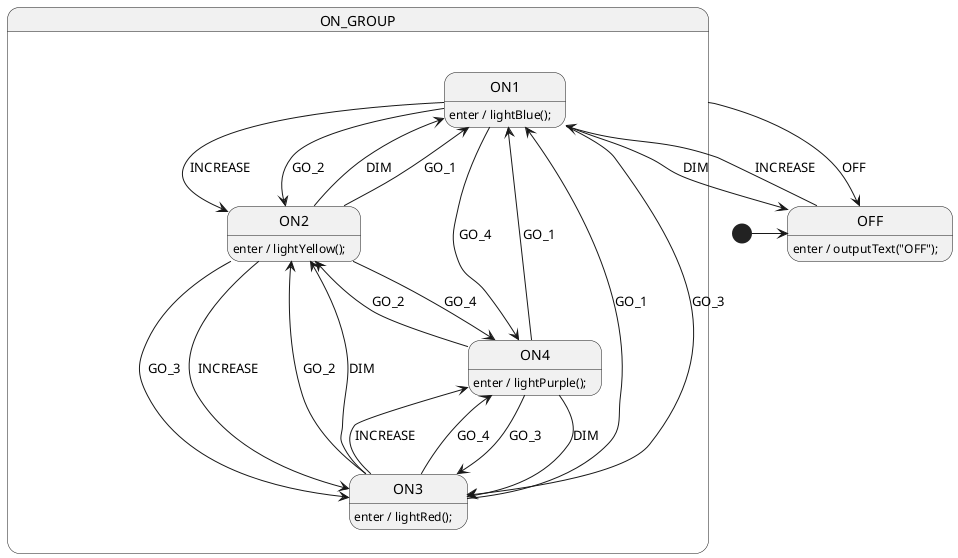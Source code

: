 @startuml NoAlias4

' //////////////////////// STATE ORGANIZATION ///////////////////////
' Note: StateSmith treats state names and events as case insensitive.
' More info: https://github.com/StateSmith/StateSmith/wiki/PlantUML

state OFF

state ON_GROUP<<on_style>> {
    state ON1
    state ON2
    state ON3
    state ON4
}

' ///////////////////////// STATE HANDLERS /////////////////////////
' Syntax: https://github.com/StateSmith/StateSmith/wiki/Behaviors

[*] -> OFF

OFF: enter / outputText("OFF");
OFF --> ON1 : INCREASE

ON_GROUP --> OFF : OFF

ON1: enter / lightBlue();
ON1 --> ON2 : INCREASE
ON1 --> OFF : DIM
ON1 --> ON2 : GO_2
ON1 --> ON3 : GO_3
ON1 --> ON4 : GO_4

ON2: enter / lightYellow();
ON2 --> ON3 : INCREASE
ON2 --> ON1 : DIM
ON2 --> ON1 : GO_1
ON2 --> ON3 : GO_3
ON2 --> ON4 : GO_4

ON3: enter / lightRed();
ON3 --> ON2 : DIM
ON3 --> ON4 : INCREASE
ON3 --> ON1 : GO_1
ON3 --> ON2 : GO_2
ON3 --> ON4 : GO_4

ON4: enter / lightPurple();
ON4 --> ON3 : DIM
ON4 --> ON1 : GO_1
ON4 --> ON2 : GO_2
ON4 --> ON3 : GO_3


' ////////////////////////////// STYLES /////////////////////////////
skinparam state {
 BackgroundColor<<parent_alias>> #f8ff95
}


' //////////////////////// StateSmith config ////////////////////////
' More info: https://github.com/StateSmith/StateSmith/issues/335

/'! $CONFIG : toml
RenderConfig.FileTop = "// Ignore the generated files. See simulator instead."
SmRunnerSettings.transpilerId = "JavaScript"
'/
@enduml
